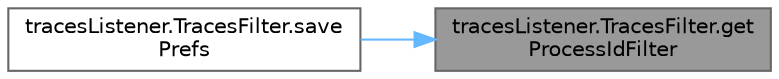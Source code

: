 digraph "tracesListener.TracesFilter.getProcessIdFilter"
{
 // LATEX_PDF_SIZE
  bgcolor="transparent";
  edge [fontname=Helvetica,fontsize=10,labelfontname=Helvetica,labelfontsize=10];
  node [fontname=Helvetica,fontsize=10,shape=box,height=0.2,width=0.4];
  rankdir="RL";
  Node1 [id="Node000001",label="tracesListener.TracesFilter.get\lProcessIdFilter",height=0.2,width=0.4,color="gray40", fillcolor="grey60", style="filled", fontcolor="black",tooltip=" "];
  Node1 -> Node2 [id="edge1_Node000001_Node000002",dir="back",color="steelblue1",style="solid",tooltip=" "];
  Node2 [id="Node000002",label="tracesListener.TracesFilter.save\lPrefs",height=0.2,width=0.4,color="grey40", fillcolor="white", style="filled",URL="$classtraces_listener_1_1_traces_filter.html#ab2d8c5a5e0309085abda24b8f983c0e8",tooltip=" "];
}
